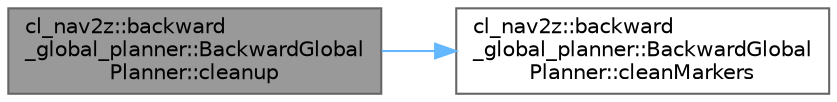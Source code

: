 digraph "cl_nav2z::backward_global_planner::BackwardGlobalPlanner::cleanup"
{
 // LATEX_PDF_SIZE
  bgcolor="transparent";
  edge [fontname=Helvetica,fontsize=10,labelfontname=Helvetica,labelfontsize=10];
  node [fontname=Helvetica,fontsize=10,shape=box,height=0.2,width=0.4];
  rankdir="LR";
  Node1 [label="cl_nav2z::backward\l_global_planner::BackwardGlobal\lPlanner::cleanup",height=0.2,width=0.4,color="gray40", fillcolor="grey60", style="filled", fontcolor="black",tooltip="Method to cleanup resources used on shutdown."];
  Node1 -> Node2 [color="steelblue1",style="solid"];
  Node2 [label="cl_nav2z::backward\l_global_planner::BackwardGlobal\lPlanner::cleanMarkers",height=0.2,width=0.4,color="grey40", fillcolor="white", style="filled",URL="$classcl__nav2z_1_1backward__global__planner_1_1BackwardGlobalPlanner.html#ad78c677aa0b6a3636f61de814d53e118",tooltip=" "];
}
